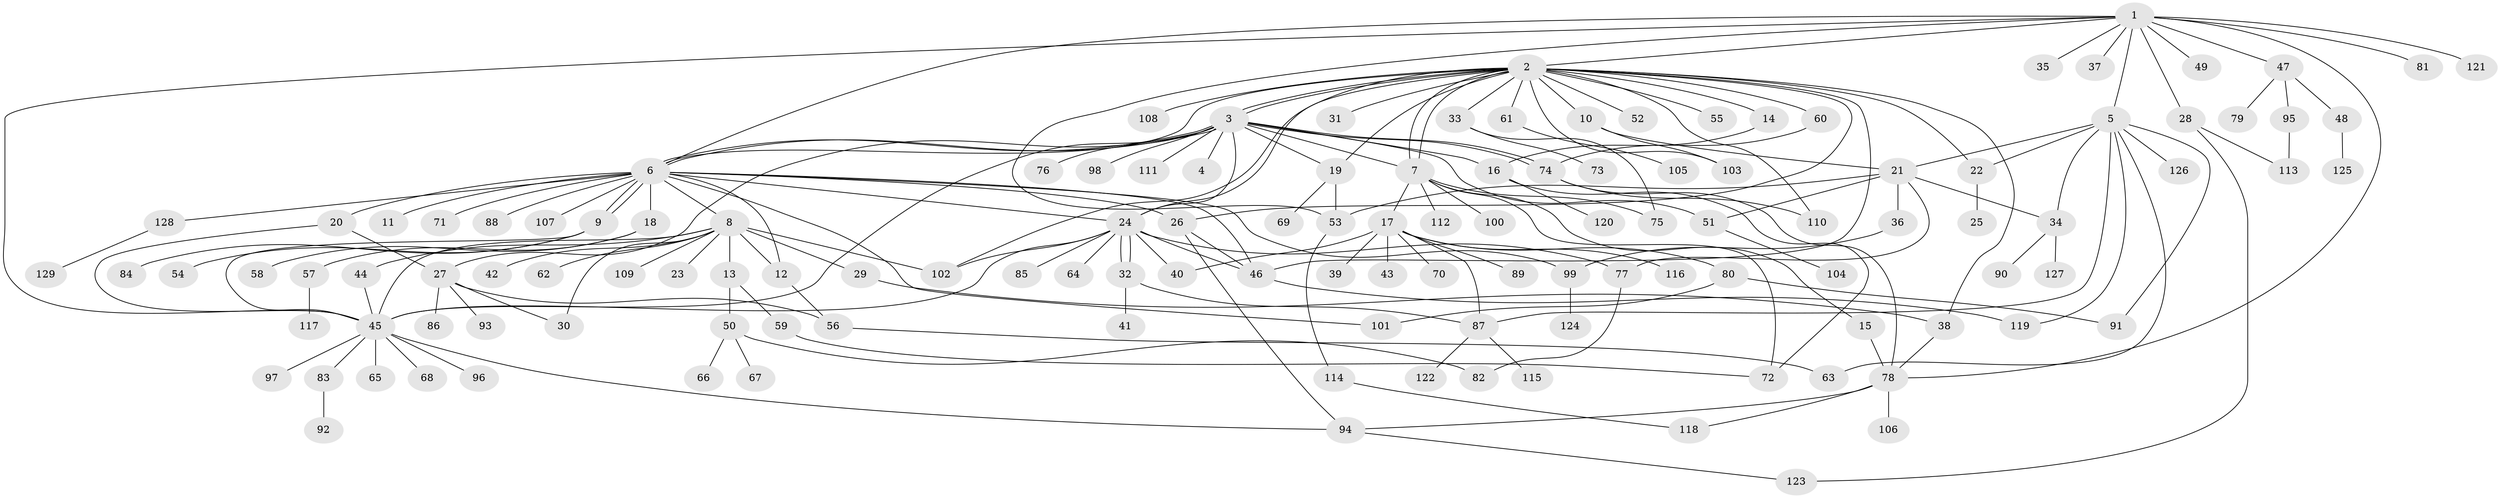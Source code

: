 // coarse degree distribution, {12: 0.02564102564102564, 19: 0.01282051282051282, 11: 0.01282051282051282, 8: 0.05128205128205128, 17: 0.01282051282051282, 7: 0.038461538461538464, 4: 0.0641025641025641, 3: 0.15384615384615385, 2: 0.20512820512820512, 1: 0.3974358974358974, 10: 0.01282051282051282, 5: 0.01282051282051282}
// Generated by graph-tools (version 1.1) at 2025/50/03/04/25 22:50:40]
// undirected, 129 vertices, 188 edges
graph export_dot {
  node [color=gray90,style=filled];
  1;
  2;
  3;
  4;
  5;
  6;
  7;
  8;
  9;
  10;
  11;
  12;
  13;
  14;
  15;
  16;
  17;
  18;
  19;
  20;
  21;
  22;
  23;
  24;
  25;
  26;
  27;
  28;
  29;
  30;
  31;
  32;
  33;
  34;
  35;
  36;
  37;
  38;
  39;
  40;
  41;
  42;
  43;
  44;
  45;
  46;
  47;
  48;
  49;
  50;
  51;
  52;
  53;
  54;
  55;
  56;
  57;
  58;
  59;
  60;
  61;
  62;
  63;
  64;
  65;
  66;
  67;
  68;
  69;
  70;
  71;
  72;
  73;
  74;
  75;
  76;
  77;
  78;
  79;
  80;
  81;
  82;
  83;
  84;
  85;
  86;
  87;
  88;
  89;
  90;
  91;
  92;
  93;
  94;
  95;
  96;
  97;
  98;
  99;
  100;
  101;
  102;
  103;
  104;
  105;
  106;
  107;
  108;
  109;
  110;
  111;
  112;
  113;
  114;
  115;
  116;
  117;
  118;
  119;
  120;
  121;
  122;
  123;
  124;
  125;
  126;
  127;
  128;
  129;
  1 -- 2;
  1 -- 5;
  1 -- 6;
  1 -- 28;
  1 -- 35;
  1 -- 37;
  1 -- 45;
  1 -- 47;
  1 -- 49;
  1 -- 53;
  1 -- 78;
  1 -- 81;
  1 -- 121;
  2 -- 3;
  2 -- 3;
  2 -- 6;
  2 -- 7;
  2 -- 7;
  2 -- 10;
  2 -- 14;
  2 -- 19;
  2 -- 22;
  2 -- 24;
  2 -- 26;
  2 -- 31;
  2 -- 33;
  2 -- 38;
  2 -- 46;
  2 -- 52;
  2 -- 55;
  2 -- 60;
  2 -- 61;
  2 -- 102;
  2 -- 103;
  2 -- 108;
  2 -- 110;
  3 -- 4;
  3 -- 6;
  3 -- 6;
  3 -- 7;
  3 -- 16;
  3 -- 19;
  3 -- 24;
  3 -- 27;
  3 -- 45;
  3 -- 51;
  3 -- 74;
  3 -- 74;
  3 -- 76;
  3 -- 98;
  3 -- 111;
  5 -- 21;
  5 -- 22;
  5 -- 34;
  5 -- 63;
  5 -- 87;
  5 -- 91;
  5 -- 119;
  5 -- 126;
  6 -- 8;
  6 -- 9;
  6 -- 9;
  6 -- 11;
  6 -- 12;
  6 -- 18;
  6 -- 20;
  6 -- 24;
  6 -- 26;
  6 -- 46;
  6 -- 71;
  6 -- 88;
  6 -- 99;
  6 -- 101;
  6 -- 107;
  6 -- 128;
  7 -- 15;
  7 -- 17;
  7 -- 72;
  7 -- 75;
  7 -- 100;
  7 -- 112;
  8 -- 12;
  8 -- 13;
  8 -- 23;
  8 -- 29;
  8 -- 30;
  8 -- 42;
  8 -- 44;
  8 -- 45;
  8 -- 62;
  8 -- 102;
  8 -- 109;
  9 -- 45;
  9 -- 54;
  9 -- 84;
  10 -- 21;
  10 -- 103;
  12 -- 56;
  13 -- 50;
  13 -- 59;
  14 -- 16;
  15 -- 78;
  16 -- 72;
  16 -- 120;
  17 -- 39;
  17 -- 40;
  17 -- 43;
  17 -- 70;
  17 -- 80;
  17 -- 87;
  17 -- 89;
  17 -- 116;
  18 -- 57;
  18 -- 58;
  19 -- 53;
  19 -- 69;
  20 -- 27;
  20 -- 45;
  21 -- 34;
  21 -- 36;
  21 -- 51;
  21 -- 53;
  21 -- 77;
  22 -- 25;
  24 -- 32;
  24 -- 32;
  24 -- 40;
  24 -- 45;
  24 -- 46;
  24 -- 64;
  24 -- 77;
  24 -- 85;
  24 -- 102;
  26 -- 46;
  26 -- 94;
  27 -- 30;
  27 -- 56;
  27 -- 86;
  27 -- 93;
  28 -- 113;
  28 -- 123;
  29 -- 38;
  32 -- 41;
  32 -- 87;
  33 -- 73;
  33 -- 75;
  34 -- 90;
  34 -- 127;
  36 -- 99;
  38 -- 78;
  44 -- 45;
  45 -- 65;
  45 -- 68;
  45 -- 83;
  45 -- 94;
  45 -- 96;
  45 -- 97;
  46 -- 119;
  47 -- 48;
  47 -- 79;
  47 -- 95;
  48 -- 125;
  50 -- 66;
  50 -- 67;
  50 -- 82;
  51 -- 104;
  53 -- 114;
  56 -- 63;
  57 -- 117;
  59 -- 72;
  60 -- 74;
  61 -- 105;
  74 -- 78;
  74 -- 110;
  77 -- 82;
  78 -- 94;
  78 -- 106;
  78 -- 118;
  80 -- 91;
  80 -- 101;
  83 -- 92;
  87 -- 115;
  87 -- 122;
  94 -- 123;
  95 -- 113;
  99 -- 124;
  114 -- 118;
  128 -- 129;
}
